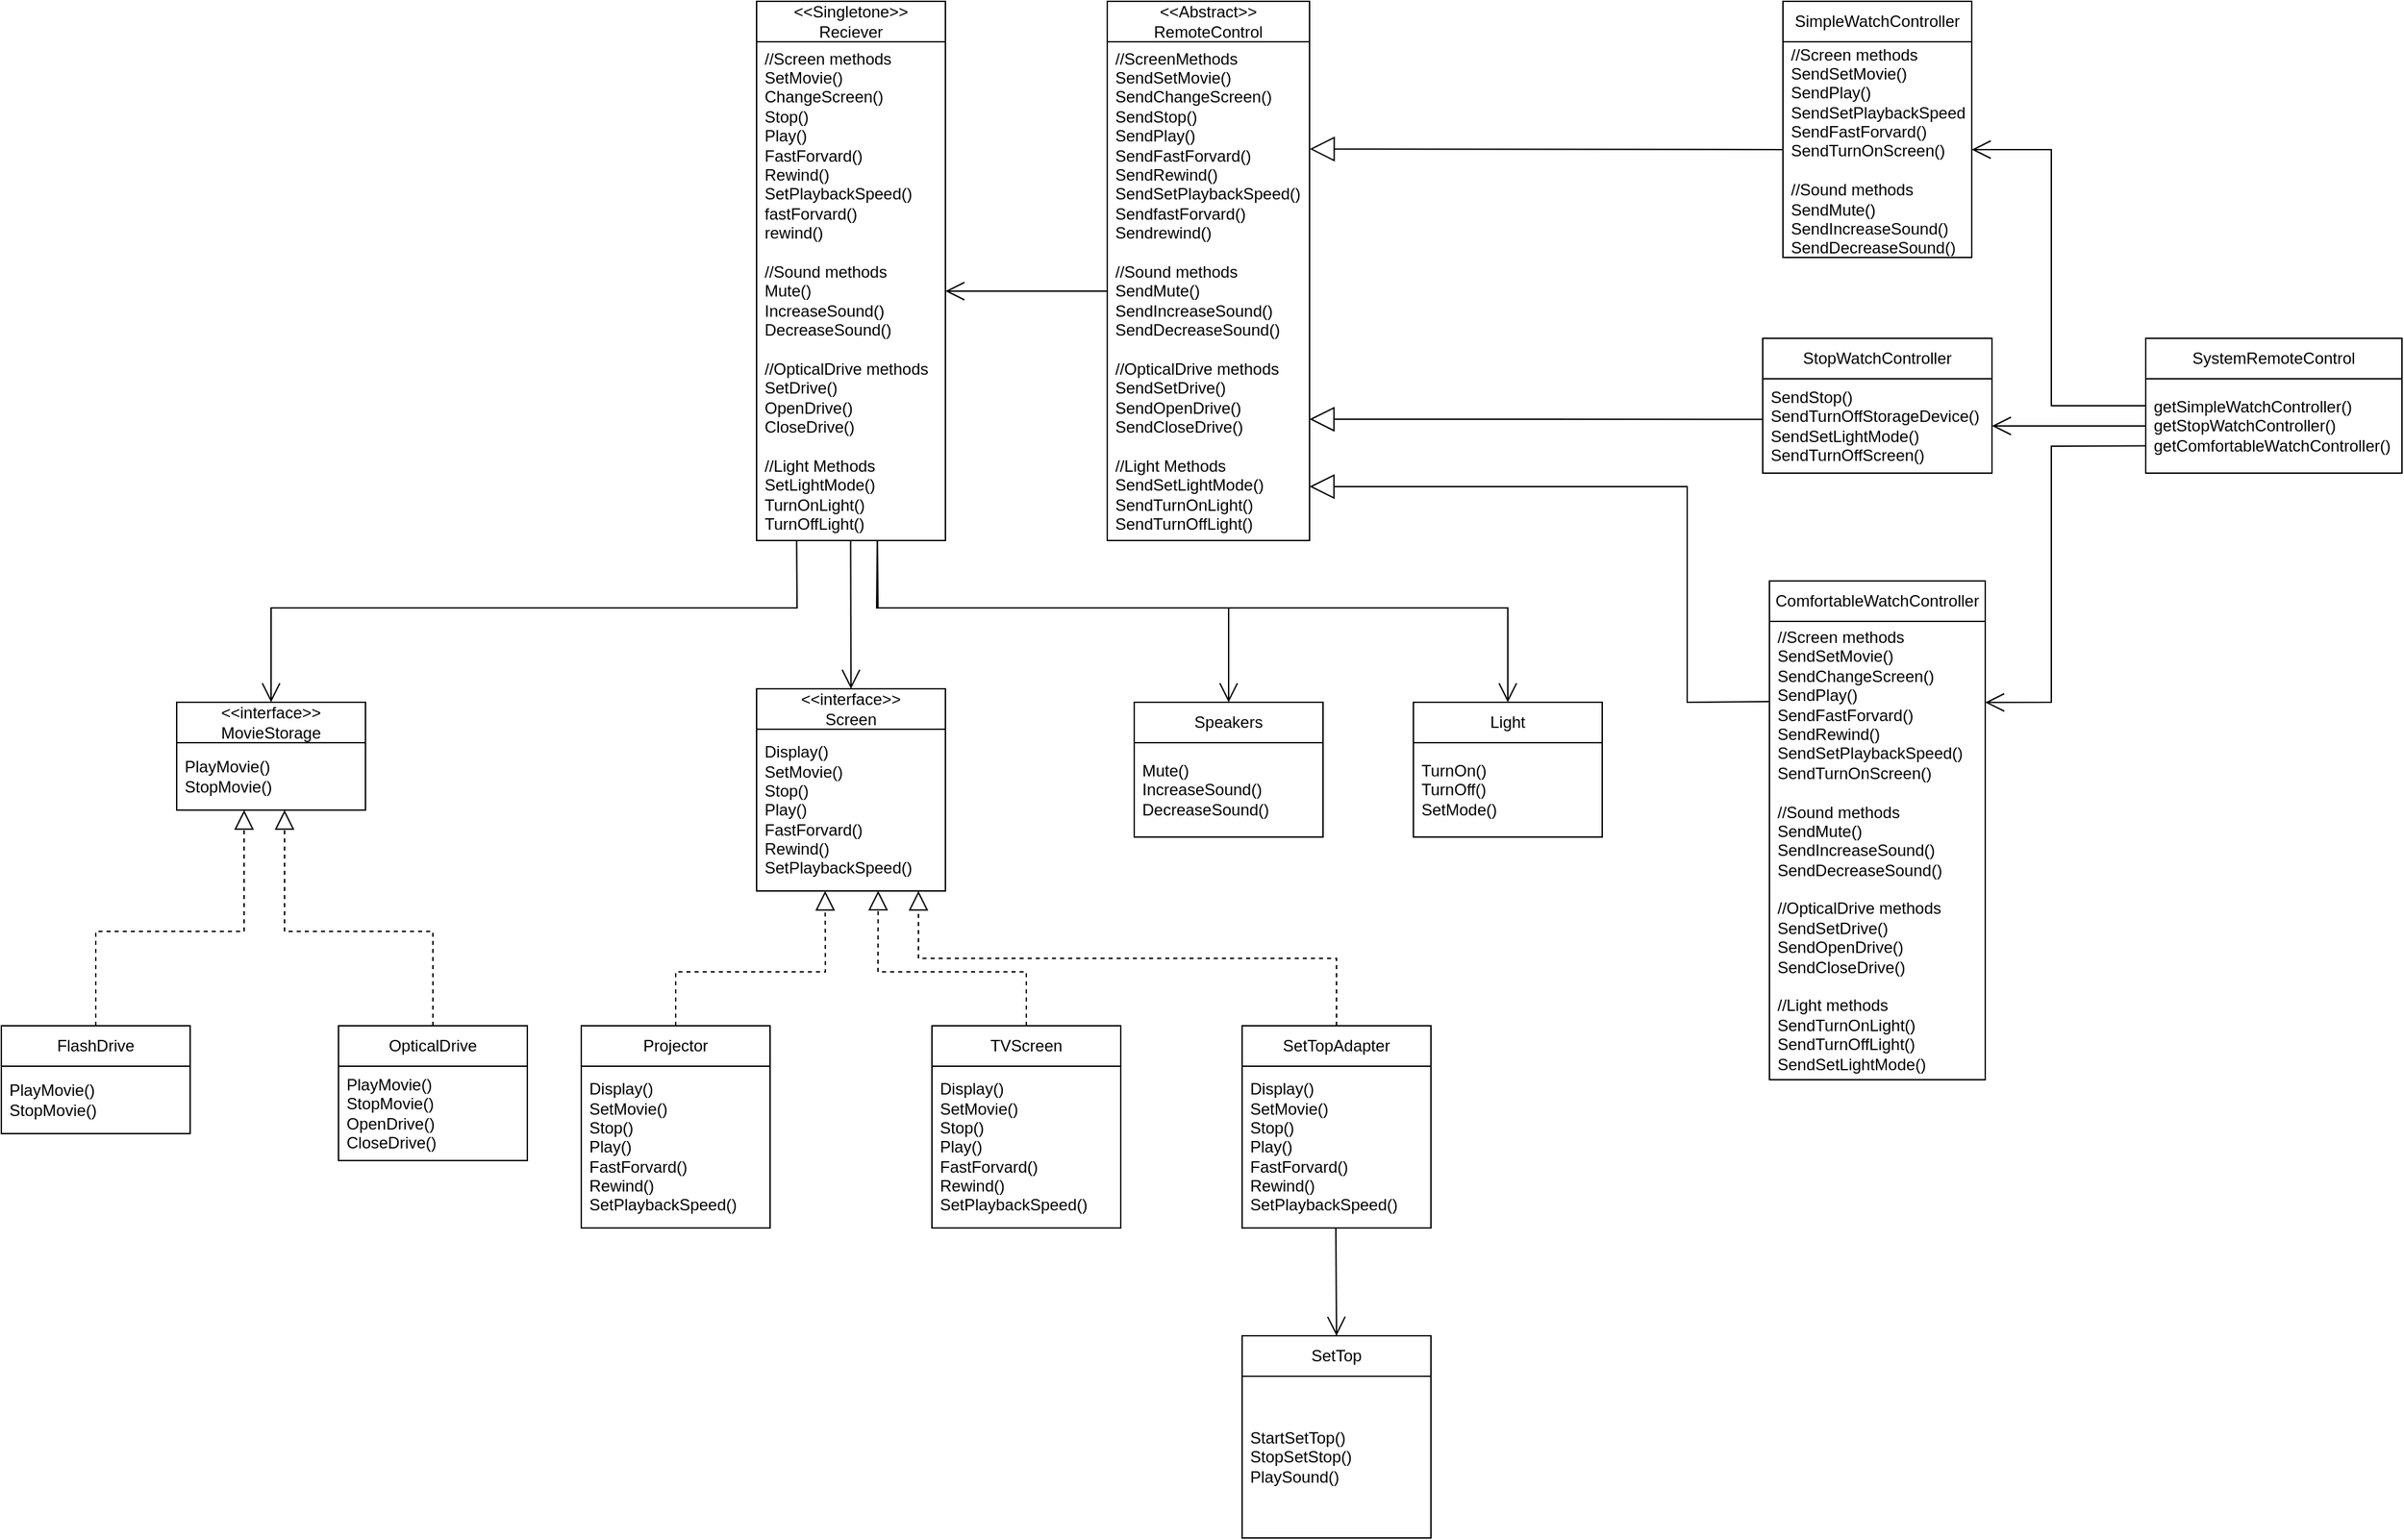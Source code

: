 <mxfile version="22.1.18" type="device">
  <diagram name="Страница — 1" id="C1njj0XmKwgTJGrPmlWy">
    <mxGraphModel dx="2840" dy="909" grid="1" gridSize="10" guides="1" tooltips="1" connect="1" arrows="1" fold="1" page="1" pageScale="1" pageWidth="827" pageHeight="1169" math="0" shadow="0">
      <root>
        <mxCell id="0" />
        <mxCell id="1" parent="0" />
        <mxCell id="woKKGH5_GtvpFAxqgPPk-1" value="&amp;lt;&amp;lt;Singletone&amp;gt;&amp;gt;&lt;br&gt;Reciever" style="swimlane;fontStyle=0;childLayout=stackLayout;horizontal=1;startSize=30;horizontalStack=0;resizeParent=1;resizeParentMax=0;resizeLast=0;collapsible=1;marginBottom=0;whiteSpace=wrap;html=1;" vertex="1" parent="1">
          <mxGeometry x="340" y="200" width="140" height="400" as="geometry" />
        </mxCell>
        <mxCell id="woKKGH5_GtvpFAxqgPPk-2" value="//Screen methods&lt;br&gt;SetMovie()&lt;br&gt;ChangeScreen()&lt;br&gt;Stop()&lt;br&gt;Play()&lt;br&gt;FastForvard()&lt;br&gt;Rewind()&lt;br&gt;SetPlaybackSpeed()&lt;br&gt;fastForvard()&lt;br&gt;rewind()&lt;br&gt;&lt;br&gt;//Sound methods&lt;br&gt;Mute()&lt;br&gt;IncreaseSound()&lt;br&gt;DecreaseSound()&lt;br&gt;&lt;br&gt;//OpticalDrive methods&lt;br&gt;SetDrive()&lt;br&gt;OpenDrive()&lt;br&gt;CloseDrive()&lt;br&gt;&lt;br&gt;//Light Methods&lt;br&gt;SetLightMode()&lt;br&gt;TurnOnLight()&lt;br&gt;TurnOffLight()" style="text;strokeColor=none;fillColor=none;align=left;verticalAlign=middle;spacingLeft=4;spacingRight=4;overflow=hidden;points=[[0,0.5],[1,0.5]];portConstraint=eastwest;rotatable=0;whiteSpace=wrap;html=1;" vertex="1" parent="woKKGH5_GtvpFAxqgPPk-1">
          <mxGeometry y="30" width="140" height="370" as="geometry" />
        </mxCell>
        <mxCell id="woKKGH5_GtvpFAxqgPPk-5" value="&amp;lt;&amp;lt;Abstract&amp;gt;&amp;gt;&lt;br&gt;RemoteControl" style="swimlane;fontStyle=0;childLayout=stackLayout;horizontal=1;startSize=30;horizontalStack=0;resizeParent=1;resizeParentMax=0;resizeLast=0;collapsible=1;marginBottom=0;whiteSpace=wrap;html=1;" vertex="1" parent="1">
          <mxGeometry x="600" y="200" width="150" height="400" as="geometry" />
        </mxCell>
        <mxCell id="woKKGH5_GtvpFAxqgPPk-6" value="//ScreenMethods&lt;br&gt;SendSetMovie()&lt;br&gt;SendChangeScreen()&lt;br&gt;SendStop()&lt;br&gt;SendPlay()&lt;br&gt;SendFastForvard()&lt;br&gt;SendRewind()&lt;br&gt;SendSetPlaybackSpeed()&lt;br&gt;SendfastForvard()&lt;br&gt;Sendrewind()&lt;br&gt;&lt;br&gt;//Sound methods&lt;br&gt;SendMute()&lt;br&gt;SendIncreaseSound()&lt;br&gt;SendDecreaseSound()&lt;br&gt;&lt;br&gt;//OpticalDrive methods&lt;br&gt;SendSetDrive()&lt;br&gt;SendOpenDrive()&lt;br&gt;SendCloseDrive()&lt;br&gt;&lt;br&gt;//Light Methods&lt;br&gt;SendSetLightMode()&lt;br&gt;SendTurnOnLight()&lt;br&gt;SendTurnOffLight()" style="text;strokeColor=none;fillColor=none;align=left;verticalAlign=middle;spacingLeft=4;spacingRight=4;overflow=hidden;points=[[0,0.5],[1,0.5]];portConstraint=eastwest;rotatable=0;whiteSpace=wrap;html=1;" vertex="1" parent="woKKGH5_GtvpFAxqgPPk-5">
          <mxGeometry y="30" width="150" height="370" as="geometry" />
        </mxCell>
        <mxCell id="woKKGH5_GtvpFAxqgPPk-7" value="&amp;lt;&amp;lt;interface&amp;gt;&amp;gt;&lt;br&gt;Screen" style="swimlane;fontStyle=0;childLayout=stackLayout;horizontal=1;startSize=30;horizontalStack=0;resizeParent=1;resizeParentMax=0;resizeLast=0;collapsible=1;marginBottom=0;whiteSpace=wrap;html=1;" vertex="1" parent="1">
          <mxGeometry x="340" y="710" width="140" height="150" as="geometry" />
        </mxCell>
        <mxCell id="woKKGH5_GtvpFAxqgPPk-8" value="Display()&lt;br&gt;SetMovie()&lt;br&gt;Stop()&lt;br&gt;Play()&lt;br&gt;FastForvard()&lt;br&gt;Rewind()&lt;br&gt;SetPlaybackSpeed()" style="text;strokeColor=none;fillColor=none;align=left;verticalAlign=middle;spacingLeft=4;spacingRight=4;overflow=hidden;points=[[0,0.5],[1,0.5]];portConstraint=eastwest;rotatable=0;whiteSpace=wrap;html=1;" vertex="1" parent="woKKGH5_GtvpFAxqgPPk-7">
          <mxGeometry y="30" width="140" height="120" as="geometry" />
        </mxCell>
        <mxCell id="woKKGH5_GtvpFAxqgPPk-11" value="Projector" style="swimlane;fontStyle=0;childLayout=stackLayout;horizontal=1;startSize=30;horizontalStack=0;resizeParent=1;resizeParentMax=0;resizeLast=0;collapsible=1;marginBottom=0;whiteSpace=wrap;html=1;" vertex="1" parent="1">
          <mxGeometry x="210" y="960" width="140" height="150" as="geometry" />
        </mxCell>
        <mxCell id="woKKGH5_GtvpFAxqgPPk-12" value="Display()&lt;br&gt;SetMovie()&lt;br&gt;Stop()&lt;br&gt;Play()&lt;br&gt;FastForvard()&lt;br&gt;Rewind()&lt;br&gt;SetPlaybackSpeed()" style="text;strokeColor=none;fillColor=none;align=left;verticalAlign=middle;spacingLeft=4;spacingRight=4;overflow=hidden;points=[[0,0.5],[1,0.5]];portConstraint=eastwest;rotatable=0;whiteSpace=wrap;html=1;" vertex="1" parent="woKKGH5_GtvpFAxqgPPk-11">
          <mxGeometry y="30" width="140" height="120" as="geometry" />
        </mxCell>
        <mxCell id="woKKGH5_GtvpFAxqgPPk-13" value="TVScreen" style="swimlane;fontStyle=0;childLayout=stackLayout;horizontal=1;startSize=30;horizontalStack=0;resizeParent=1;resizeParentMax=0;resizeLast=0;collapsible=1;marginBottom=0;whiteSpace=wrap;html=1;" vertex="1" parent="1">
          <mxGeometry x="470" y="960" width="140" height="150" as="geometry" />
        </mxCell>
        <mxCell id="woKKGH5_GtvpFAxqgPPk-14" value="Display()&lt;br&gt;SetMovie()&lt;br&gt;Stop()&lt;br&gt;Play()&lt;br&gt;FastForvard()&lt;br&gt;Rewind()&lt;br&gt;SetPlaybackSpeed()" style="text;strokeColor=none;fillColor=none;align=left;verticalAlign=middle;spacingLeft=4;spacingRight=4;overflow=hidden;points=[[0,0.5],[1,0.5]];portConstraint=eastwest;rotatable=0;whiteSpace=wrap;html=1;" vertex="1" parent="woKKGH5_GtvpFAxqgPPk-13">
          <mxGeometry y="30" width="140" height="120" as="geometry" />
        </mxCell>
        <mxCell id="woKKGH5_GtvpFAxqgPPk-15" value="&amp;lt;&amp;lt;interface&amp;gt;&amp;gt;&lt;br&gt;MovieStorage" style="swimlane;fontStyle=0;childLayout=stackLayout;horizontal=1;startSize=30;horizontalStack=0;resizeParent=1;resizeParentMax=0;resizeLast=0;collapsible=1;marginBottom=0;whiteSpace=wrap;html=1;" vertex="1" parent="1">
          <mxGeometry x="-90" y="720" width="140" height="80" as="geometry" />
        </mxCell>
        <mxCell id="woKKGH5_GtvpFAxqgPPk-16" value="PlayMovie()&lt;br&gt;StopMovie()" style="text;strokeColor=none;fillColor=none;align=left;verticalAlign=middle;spacingLeft=4;spacingRight=4;overflow=hidden;points=[[0,0.5],[1,0.5]];portConstraint=eastwest;rotatable=0;whiteSpace=wrap;html=1;" vertex="1" parent="woKKGH5_GtvpFAxqgPPk-15">
          <mxGeometry y="30" width="140" height="50" as="geometry" />
        </mxCell>
        <mxCell id="woKKGH5_GtvpFAxqgPPk-17" value="FlashDrive" style="swimlane;fontStyle=0;childLayout=stackLayout;horizontal=1;startSize=30;horizontalStack=0;resizeParent=1;resizeParentMax=0;resizeLast=0;collapsible=1;marginBottom=0;whiteSpace=wrap;html=1;" vertex="1" parent="1">
          <mxGeometry x="-220" y="960" width="140" height="80" as="geometry" />
        </mxCell>
        <mxCell id="woKKGH5_GtvpFAxqgPPk-18" value="PlayMovie()&lt;br&gt;StopMovie()" style="text;strokeColor=none;fillColor=none;align=left;verticalAlign=middle;spacingLeft=4;spacingRight=4;overflow=hidden;points=[[0,0.5],[1,0.5]];portConstraint=eastwest;rotatable=0;whiteSpace=wrap;html=1;" vertex="1" parent="woKKGH5_GtvpFAxqgPPk-17">
          <mxGeometry y="30" width="140" height="50" as="geometry" />
        </mxCell>
        <mxCell id="woKKGH5_GtvpFAxqgPPk-19" value="OpticalDrive" style="swimlane;fontStyle=0;childLayout=stackLayout;horizontal=1;startSize=30;horizontalStack=0;resizeParent=1;resizeParentMax=0;resizeLast=0;collapsible=1;marginBottom=0;whiteSpace=wrap;html=1;" vertex="1" parent="1">
          <mxGeometry x="30" y="960" width="140" height="100" as="geometry" />
        </mxCell>
        <mxCell id="woKKGH5_GtvpFAxqgPPk-20" value="PlayMovie()&lt;br&gt;StopMovie()&lt;br&gt;OpenDrive()&lt;br&gt;CloseDrive()" style="text;strokeColor=none;fillColor=none;align=left;verticalAlign=middle;spacingLeft=4;spacingRight=4;overflow=hidden;points=[[0,0.5],[1,0.5]];portConstraint=eastwest;rotatable=0;whiteSpace=wrap;html=1;" vertex="1" parent="woKKGH5_GtvpFAxqgPPk-19">
          <mxGeometry y="30" width="140" height="70" as="geometry" />
        </mxCell>
        <mxCell id="woKKGH5_GtvpFAxqgPPk-21" value="Speakers" style="swimlane;fontStyle=0;childLayout=stackLayout;horizontal=1;startSize=30;horizontalStack=0;resizeParent=1;resizeParentMax=0;resizeLast=0;collapsible=1;marginBottom=0;whiteSpace=wrap;html=1;" vertex="1" parent="1">
          <mxGeometry x="620" y="720" width="140" height="100" as="geometry" />
        </mxCell>
        <mxCell id="woKKGH5_GtvpFAxqgPPk-22" value="Mute()&lt;br&gt;IncreaseSound()&lt;br&gt;DecreaseSound()" style="text;strokeColor=none;fillColor=none;align=left;verticalAlign=middle;spacingLeft=4;spacingRight=4;overflow=hidden;points=[[0,0.5],[1,0.5]];portConstraint=eastwest;rotatable=0;whiteSpace=wrap;html=1;" vertex="1" parent="woKKGH5_GtvpFAxqgPPk-21">
          <mxGeometry y="30" width="140" height="70" as="geometry" />
        </mxCell>
        <mxCell id="woKKGH5_GtvpFAxqgPPk-23" value="Light" style="swimlane;fontStyle=0;childLayout=stackLayout;horizontal=1;startSize=30;horizontalStack=0;resizeParent=1;resizeParentMax=0;resizeLast=0;collapsible=1;marginBottom=0;whiteSpace=wrap;html=1;" vertex="1" parent="1">
          <mxGeometry x="827" y="720" width="140" height="100" as="geometry" />
        </mxCell>
        <mxCell id="woKKGH5_GtvpFAxqgPPk-24" value="TurnOn()&lt;br&gt;TurnOff()&lt;br&gt;SetMode()" style="text;strokeColor=none;fillColor=none;align=left;verticalAlign=middle;spacingLeft=4;spacingRight=4;overflow=hidden;points=[[0,0.5],[1,0.5]];portConstraint=eastwest;rotatable=0;whiteSpace=wrap;html=1;" vertex="1" parent="woKKGH5_GtvpFAxqgPPk-23">
          <mxGeometry y="30" width="140" height="70" as="geometry" />
        </mxCell>
        <mxCell id="woKKGH5_GtvpFAxqgPPk-25" value="" style="endArrow=open;endFill=1;endSize=12;html=1;rounded=0;exitX=0;exitY=0.5;exitDx=0;exitDy=0;entryX=1;entryY=0.5;entryDx=0;entryDy=0;" edge="1" parent="1" source="woKKGH5_GtvpFAxqgPPk-6" target="woKKGH5_GtvpFAxqgPPk-2">
          <mxGeometry width="160" relative="1" as="geometry">
            <mxPoint x="410" y="410" as="sourcePoint" />
            <mxPoint x="570" y="410" as="targetPoint" />
          </mxGeometry>
        </mxCell>
        <mxCell id="woKKGH5_GtvpFAxqgPPk-26" value="" style="endArrow=open;endFill=1;endSize=12;html=1;rounded=0;exitX=0.498;exitY=1;exitDx=0;exitDy=0;entryX=0.5;entryY=0;entryDx=0;entryDy=0;exitPerimeter=0;" edge="1" parent="1" source="woKKGH5_GtvpFAxqgPPk-2" target="woKKGH5_GtvpFAxqgPPk-7">
          <mxGeometry width="160" relative="1" as="geometry">
            <mxPoint x="610" y="425" as="sourcePoint" />
            <mxPoint x="490" y="425" as="targetPoint" />
          </mxGeometry>
        </mxCell>
        <mxCell id="woKKGH5_GtvpFAxqgPPk-27" value="" style="endArrow=block;dashed=1;endFill=0;endSize=12;html=1;rounded=0;exitX=0.5;exitY=0;exitDx=0;exitDy=0;entryX=0.363;entryY=1;entryDx=0;entryDy=0;entryPerimeter=0;" edge="1" parent="1" source="woKKGH5_GtvpFAxqgPPk-11" target="woKKGH5_GtvpFAxqgPPk-8">
          <mxGeometry width="160" relative="1" as="geometry">
            <mxPoint x="350" y="880" as="sourcePoint" />
            <mxPoint x="510" y="880" as="targetPoint" />
            <Array as="points">
              <mxPoint x="280" y="920" />
              <mxPoint x="391" y="920" />
            </Array>
          </mxGeometry>
        </mxCell>
        <mxCell id="woKKGH5_GtvpFAxqgPPk-28" value="" style="endArrow=block;dashed=1;endFill=0;endSize=12;html=1;rounded=0;exitX=0.5;exitY=0;exitDx=0;exitDy=0;entryX=0.644;entryY=0.999;entryDx=0;entryDy=0;entryPerimeter=0;" edge="1" parent="1" source="woKKGH5_GtvpFAxqgPPk-13" target="woKKGH5_GtvpFAxqgPPk-8">
          <mxGeometry width="160" relative="1" as="geometry">
            <mxPoint x="290" y="970" as="sourcePoint" />
            <mxPoint x="420" y="870" as="targetPoint" />
            <Array as="points">
              <mxPoint x="540" y="920" />
              <mxPoint x="430" y="920" />
            </Array>
          </mxGeometry>
        </mxCell>
        <mxCell id="woKKGH5_GtvpFAxqgPPk-29" value="" style="endArrow=open;endFill=1;endSize=12;html=1;rounded=0;exitX=0.64;exitY=1;exitDx=0;exitDy=0;entryX=0.5;entryY=0;entryDx=0;entryDy=0;exitPerimeter=0;" edge="1" parent="1" source="woKKGH5_GtvpFAxqgPPk-2" target="woKKGH5_GtvpFAxqgPPk-21">
          <mxGeometry width="160" relative="1" as="geometry">
            <mxPoint x="420" y="610" as="sourcePoint" />
            <mxPoint x="420" y="720" as="targetPoint" />
            <Array as="points">
              <mxPoint x="430" y="650" />
              <mxPoint x="690" y="650" />
            </Array>
          </mxGeometry>
        </mxCell>
        <mxCell id="woKKGH5_GtvpFAxqgPPk-30" value="" style="endArrow=open;endFill=1;endSize=12;html=1;rounded=0;exitX=0.639;exitY=1;exitDx=0;exitDy=0;exitPerimeter=0;entryX=0.5;entryY=0;entryDx=0;entryDy=0;" edge="1" parent="1" source="woKKGH5_GtvpFAxqgPPk-2" target="woKKGH5_GtvpFAxqgPPk-23">
          <mxGeometry width="160" relative="1" as="geometry">
            <mxPoint x="530" y="540" as="sourcePoint" />
            <mxPoint x="600.323" y="630" as="targetPoint" />
            <Array as="points">
              <mxPoint x="429" y="650" />
              <mxPoint x="897" y="650" />
            </Array>
          </mxGeometry>
        </mxCell>
        <mxCell id="woKKGH5_GtvpFAxqgPPk-31" value="" style="endArrow=open;endFill=1;endSize=12;html=1;rounded=0;exitX=0.212;exitY=0.999;exitDx=0;exitDy=0;entryX=0.5;entryY=0;entryDx=0;entryDy=0;exitPerimeter=0;" edge="1" parent="1" source="woKKGH5_GtvpFAxqgPPk-2" target="woKKGH5_GtvpFAxqgPPk-15">
          <mxGeometry width="160" relative="1" as="geometry">
            <mxPoint x="150" y="480" as="sourcePoint" />
            <mxPoint x="150" y="590" as="targetPoint" />
            <Array as="points">
              <mxPoint x="370" y="650" />
              <mxPoint x="-20" y="650" />
            </Array>
          </mxGeometry>
        </mxCell>
        <mxCell id="woKKGH5_GtvpFAxqgPPk-32" value="" style="endArrow=block;dashed=1;endFill=0;endSize=12;html=1;rounded=0;exitX=0.5;exitY=0;exitDx=0;exitDy=0;entryX=0.357;entryY=1;entryDx=0;entryDy=0;entryPerimeter=0;" edge="1" parent="1" source="woKKGH5_GtvpFAxqgPPk-17" target="woKKGH5_GtvpFAxqgPPk-16">
          <mxGeometry width="160" relative="1" as="geometry">
            <mxPoint x="-150" y="940" as="sourcePoint" />
            <mxPoint x="-39" y="840" as="targetPoint" />
            <Array as="points">
              <mxPoint x="-150" y="890" />
              <mxPoint x="-40" y="890" />
            </Array>
          </mxGeometry>
        </mxCell>
        <mxCell id="woKKGH5_GtvpFAxqgPPk-33" value="" style="endArrow=block;dashed=1;endFill=0;endSize=12;html=1;rounded=0;exitX=0.5;exitY=0;exitDx=0;exitDy=0;" edge="1" parent="1" source="woKKGH5_GtvpFAxqgPPk-19">
          <mxGeometry width="160" relative="1" as="geometry">
            <mxPoint x="100" y="950" as="sourcePoint" />
            <mxPoint x="-10" y="800" as="targetPoint" />
            <Array as="points">
              <mxPoint x="100" y="890" />
              <mxPoint x="-10" y="890" />
            </Array>
          </mxGeometry>
        </mxCell>
        <mxCell id="woKKGH5_GtvpFAxqgPPk-34" value="SimpleWatchController" style="swimlane;fontStyle=0;childLayout=stackLayout;horizontal=1;startSize=30;horizontalStack=0;resizeParent=1;resizeParentMax=0;resizeLast=0;collapsible=1;marginBottom=0;whiteSpace=wrap;html=1;" vertex="1" parent="1">
          <mxGeometry x="1101" y="200" width="140" height="190" as="geometry" />
        </mxCell>
        <mxCell id="woKKGH5_GtvpFAxqgPPk-35" value="//Screen methods&lt;br&gt;SendSetMovie()&lt;br&gt;SendPlay()&lt;br&gt;SendSetPlaybackSpeed()&lt;br&gt;SendFastForvard()&lt;br&gt;SendTurnOnScreen()&lt;br&gt;&lt;br&gt;//Sound methods&lt;br&gt;SendMute()&lt;br&gt;SendIncreaseSound()&lt;br&gt;SendDecreaseSound()&lt;span style=&quot;white-space: pre;&quot;&gt;&#x9;&lt;/span&gt;" style="text;strokeColor=none;fillColor=none;align=left;verticalAlign=middle;spacingLeft=4;spacingRight=4;overflow=hidden;points=[[0,0.5],[1,0.5]];portConstraint=eastwest;rotatable=0;whiteSpace=wrap;html=1;" vertex="1" parent="woKKGH5_GtvpFAxqgPPk-34">
          <mxGeometry y="30" width="140" height="160" as="geometry" />
        </mxCell>
        <mxCell id="woKKGH5_GtvpFAxqgPPk-36" value="ComfortableWatchController" style="swimlane;fontStyle=0;childLayout=stackLayout;horizontal=1;startSize=30;horizontalStack=0;resizeParent=1;resizeParentMax=0;resizeLast=0;collapsible=1;marginBottom=0;whiteSpace=wrap;html=1;" vertex="1" parent="1">
          <mxGeometry x="1091" y="630" width="160" height="370" as="geometry" />
        </mxCell>
        <mxCell id="woKKGH5_GtvpFAxqgPPk-37" value="//Screen methods&lt;br&gt;SendSetMovie()&lt;br&gt;SendChangeScreen()&lt;br&gt;SendPlay()&lt;br&gt;SendFastForvard()&lt;br&gt;SendRewind()&lt;br&gt;SendSetPlaybackSpeed()&lt;br&gt;SendTurnOnScreen()&lt;br&gt;&lt;br&gt;//Sound methods&lt;br&gt;SendMute()&lt;br&gt;SendIncreaseSound()&lt;br&gt;SendDecreaseSound()&lt;br&gt;&lt;br&gt;//OpticalDrive methods&lt;br&gt;SendSetDrive()&lt;br&gt;SendOpenDrive()&lt;br&gt;SendCloseDrive()&lt;br&gt;&lt;br&gt;//Light methods&lt;br&gt;SendTurnOnLight()&lt;br&gt;SendTurnOffLight()&lt;br&gt;SendSetLightMode()" style="text;strokeColor=none;fillColor=none;align=left;verticalAlign=middle;spacingLeft=4;spacingRight=4;overflow=hidden;points=[[0,0.5],[1,0.5]];portConstraint=eastwest;rotatable=0;whiteSpace=wrap;html=1;" vertex="1" parent="woKKGH5_GtvpFAxqgPPk-36">
          <mxGeometry y="30" width="160" height="340" as="geometry" />
        </mxCell>
        <mxCell id="woKKGH5_GtvpFAxqgPPk-38" value="StopWatchController" style="swimlane;fontStyle=0;childLayout=stackLayout;horizontal=1;startSize=30;horizontalStack=0;resizeParent=1;resizeParentMax=0;resizeLast=0;collapsible=1;marginBottom=0;whiteSpace=wrap;html=1;" vertex="1" parent="1">
          <mxGeometry x="1086" y="450" width="170" height="100" as="geometry" />
        </mxCell>
        <mxCell id="woKKGH5_GtvpFAxqgPPk-39" value="SendStop()&lt;br&gt;SendTurnOffStorageDevice()&lt;br&gt;SendSetLightMode()&lt;br&gt;SendTurnOffScreen()" style="text;strokeColor=none;fillColor=none;align=left;verticalAlign=middle;spacingLeft=4;spacingRight=4;overflow=hidden;points=[[0,0.5],[1,0.5]];portConstraint=eastwest;rotatable=0;whiteSpace=wrap;html=1;" vertex="1" parent="woKKGH5_GtvpFAxqgPPk-38">
          <mxGeometry y="30" width="170" height="70" as="geometry" />
        </mxCell>
        <mxCell id="woKKGH5_GtvpFAxqgPPk-40" value="" style="endArrow=block;endSize=16;endFill=0;html=1;rounded=0;entryX=1.001;entryY=0.215;entryDx=0;entryDy=0;exitX=0;exitY=0.5;exitDx=0;exitDy=0;entryPerimeter=0;" edge="1" parent="1" source="woKKGH5_GtvpFAxqgPPk-35" target="woKKGH5_GtvpFAxqgPPk-6">
          <mxGeometry width="160" relative="1" as="geometry">
            <mxPoint x="860" y="530" as="sourcePoint" />
            <mxPoint x="1020" y="530" as="targetPoint" />
          </mxGeometry>
        </mxCell>
        <mxCell id="woKKGH5_GtvpFAxqgPPk-42" value="" style="endArrow=block;endSize=16;endFill=0;html=1;rounded=0;entryX=1.001;entryY=0.215;entryDx=0;entryDy=0;entryPerimeter=0;exitX=-0.001;exitY=0.43;exitDx=0;exitDy=0;exitPerimeter=0;" edge="1" parent="1" source="woKKGH5_GtvpFAxqgPPk-39">
          <mxGeometry width="160" relative="1" as="geometry">
            <mxPoint x="1090" y="510" as="sourcePoint" />
            <mxPoint x="750" y="510" as="targetPoint" />
          </mxGeometry>
        </mxCell>
        <mxCell id="woKKGH5_GtvpFAxqgPPk-43" value="" style="endArrow=block;endSize=16;endFill=0;html=1;rounded=0;entryX=1.001;entryY=0.215;entryDx=0;entryDy=0;exitX=-0.003;exitY=0.175;exitDx=0;exitDy=0;entryPerimeter=0;exitPerimeter=0;" edge="1" parent="1" source="woKKGH5_GtvpFAxqgPPk-37">
          <mxGeometry width="160" relative="1" as="geometry">
            <mxPoint x="1101" y="560" as="sourcePoint" />
            <mxPoint x="750" y="560" as="targetPoint" />
            <Array as="points">
              <mxPoint x="1030" y="720" />
              <mxPoint x="1030" y="560" />
            </Array>
          </mxGeometry>
        </mxCell>
        <mxCell id="woKKGH5_GtvpFAxqgPPk-44" value="SystemRemoteControl" style="swimlane;fontStyle=0;childLayout=stackLayout;horizontal=1;startSize=30;horizontalStack=0;resizeParent=1;resizeParentMax=0;resizeLast=0;collapsible=1;marginBottom=0;whiteSpace=wrap;html=1;" vertex="1" parent="1">
          <mxGeometry x="1370" y="450" width="190" height="100" as="geometry" />
        </mxCell>
        <mxCell id="woKKGH5_GtvpFAxqgPPk-45" value="getSimpleWatchController()&lt;br&gt;getStopWatchController()&lt;br&gt;getComfortableWatchController()" style="text;strokeColor=none;fillColor=none;align=left;verticalAlign=middle;spacingLeft=4;spacingRight=4;overflow=hidden;points=[[0,0.5],[1,0.5]];portConstraint=eastwest;rotatable=0;whiteSpace=wrap;html=1;" vertex="1" parent="woKKGH5_GtvpFAxqgPPk-44">
          <mxGeometry y="30" width="190" height="70" as="geometry" />
        </mxCell>
        <mxCell id="woKKGH5_GtvpFAxqgPPk-46" value="" style="endArrow=open;endFill=1;endSize=12;html=1;rounded=0;exitX=0;exitY=0.5;exitDx=0;exitDy=0;entryX=1;entryY=0.5;entryDx=0;entryDy=0;" edge="1" parent="1" source="woKKGH5_GtvpFAxqgPPk-45" target="woKKGH5_GtvpFAxqgPPk-39">
          <mxGeometry width="160" relative="1" as="geometry">
            <mxPoint x="1370" y="560" as="sourcePoint" />
            <mxPoint x="1370" y="670" as="targetPoint" />
          </mxGeometry>
        </mxCell>
        <mxCell id="woKKGH5_GtvpFAxqgPPk-47" value="" style="endArrow=open;endFill=1;endSize=12;html=1;rounded=0;exitX=0.001;exitY=0.711;exitDx=0;exitDy=0;entryX=1;entryY=0.177;entryDx=0;entryDy=0;exitPerimeter=0;entryPerimeter=0;" edge="1" parent="1" source="woKKGH5_GtvpFAxqgPPk-45" target="woKKGH5_GtvpFAxqgPPk-37">
          <mxGeometry width="160" relative="1" as="geometry">
            <mxPoint x="1380" y="525" as="sourcePoint" />
            <mxPoint x="1251" y="525" as="targetPoint" />
            <Array as="points">
              <mxPoint x="1300" y="530" />
              <mxPoint x="1300" y="720" />
            </Array>
          </mxGeometry>
        </mxCell>
        <mxCell id="woKKGH5_GtvpFAxqgPPk-48" value="" style="endArrow=open;endFill=1;endSize=12;html=1;rounded=0;exitX=0;exitY=0.286;exitDx=0;exitDy=0;exitPerimeter=0;entryX=1;entryY=0.5;entryDx=0;entryDy=0;" edge="1" parent="1" source="woKKGH5_GtvpFAxqgPPk-45" target="woKKGH5_GtvpFAxqgPPk-35">
          <mxGeometry width="160" relative="1" as="geometry">
            <mxPoint x="1380" y="525" as="sourcePoint" />
            <mxPoint x="1300" y="470" as="targetPoint" />
            <Array as="points">
              <mxPoint x="1300" y="500" />
              <mxPoint x="1300" y="310" />
            </Array>
          </mxGeometry>
        </mxCell>
        <mxCell id="woKKGH5_GtvpFAxqgPPk-49" value="SetTop" style="swimlane;fontStyle=0;childLayout=stackLayout;horizontal=1;startSize=30;horizontalStack=0;resizeParent=1;resizeParentMax=0;resizeLast=0;collapsible=1;marginBottom=0;whiteSpace=wrap;html=1;" vertex="1" parent="1">
          <mxGeometry x="700" y="1190" width="140" height="150" as="geometry" />
        </mxCell>
        <mxCell id="woKKGH5_GtvpFAxqgPPk-50" value="StartSetTop()&lt;br&gt;StopSetStop()&lt;br&gt;PlaySound()&lt;br&gt;" style="text;strokeColor=none;fillColor=none;align=left;verticalAlign=middle;spacingLeft=4;spacingRight=4;overflow=hidden;points=[[0,0.5],[1,0.5]];portConstraint=eastwest;rotatable=0;whiteSpace=wrap;html=1;" vertex="1" parent="woKKGH5_GtvpFAxqgPPk-49">
          <mxGeometry y="30" width="140" height="120" as="geometry" />
        </mxCell>
        <mxCell id="woKKGH5_GtvpFAxqgPPk-51" value="SetTopAdapter" style="swimlane;fontStyle=0;childLayout=stackLayout;horizontal=1;startSize=30;horizontalStack=0;resizeParent=1;resizeParentMax=0;resizeLast=0;collapsible=1;marginBottom=0;whiteSpace=wrap;html=1;" vertex="1" parent="1">
          <mxGeometry x="700" y="960" width="140" height="150" as="geometry" />
        </mxCell>
        <mxCell id="woKKGH5_GtvpFAxqgPPk-52" value="Display()&lt;br&gt;SetMovie()&lt;br&gt;Stop()&lt;br&gt;Play()&lt;br&gt;FastForvard()&lt;br&gt;Rewind()&lt;br&gt;SetPlaybackSpeed()" style="text;strokeColor=none;fillColor=none;align=left;verticalAlign=middle;spacingLeft=4;spacingRight=4;overflow=hidden;points=[[0,0.5],[1,0.5]];portConstraint=eastwest;rotatable=0;whiteSpace=wrap;html=1;" vertex="1" parent="woKKGH5_GtvpFAxqgPPk-51">
          <mxGeometry y="30" width="140" height="120" as="geometry" />
        </mxCell>
        <mxCell id="woKKGH5_GtvpFAxqgPPk-53" value="" style="endArrow=block;dashed=1;endFill=0;endSize=12;html=1;rounded=0;exitX=0.5;exitY=0;exitDx=0;exitDy=0;entryX=0.644;entryY=0.999;entryDx=0;entryDy=0;entryPerimeter=0;" edge="1" parent="1" source="woKKGH5_GtvpFAxqgPPk-51">
          <mxGeometry width="160" relative="1" as="geometry">
            <mxPoint x="570" y="960" as="sourcePoint" />
            <mxPoint x="460" y="860" as="targetPoint" />
            <Array as="points">
              <mxPoint x="770" y="910" />
              <mxPoint x="570" y="910" />
              <mxPoint x="460" y="910" />
            </Array>
          </mxGeometry>
        </mxCell>
        <mxCell id="woKKGH5_GtvpFAxqgPPk-55" value="" style="endArrow=open;endFill=1;endSize=12;html=1;rounded=0;exitX=0.498;exitY=1;exitDx=0;exitDy=0;exitPerimeter=0;" edge="1" parent="1">
          <mxGeometry width="160" relative="1" as="geometry">
            <mxPoint x="769.5" y="1110" as="sourcePoint" />
            <mxPoint x="770" y="1190" as="targetPoint" />
          </mxGeometry>
        </mxCell>
      </root>
    </mxGraphModel>
  </diagram>
</mxfile>
